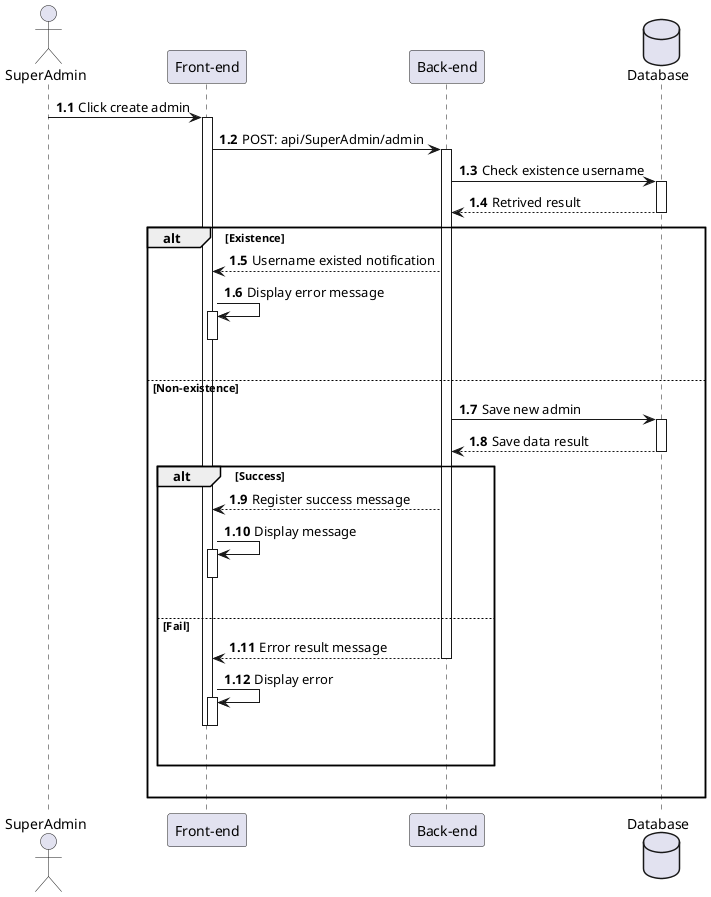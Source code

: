 @startuml CreateAdmin
actor SuperAdmin as user
participant "Front-end" as client
participant "Back-end" as server 
database "Database" as db

autonumber 1.1 "<b>0:"

user -> client++ : Click create admin
client -> server++ : POST: api/SuperAdmin/admin
server -> db++ : Check existence username
db --> server : Retrived result
deactivate db

alt Existence
    server --> client : Username existed notification
    client -> client++ : Display error message 
    deactivate client
    |||
else Non-existence
    server -> db++ : Save new admin
    db --> server : Save data result
    deactivate db
    alt Success
        server --> client : Register success message
        client -> client++ : Display message
        deactivate client
        |||
    else Fail
        server --> client : Error result message
        deactivate server
        client -> client++ : Display error
        deactivate client
        deactivate client
        |||
    end
    |||
end 
@enduml